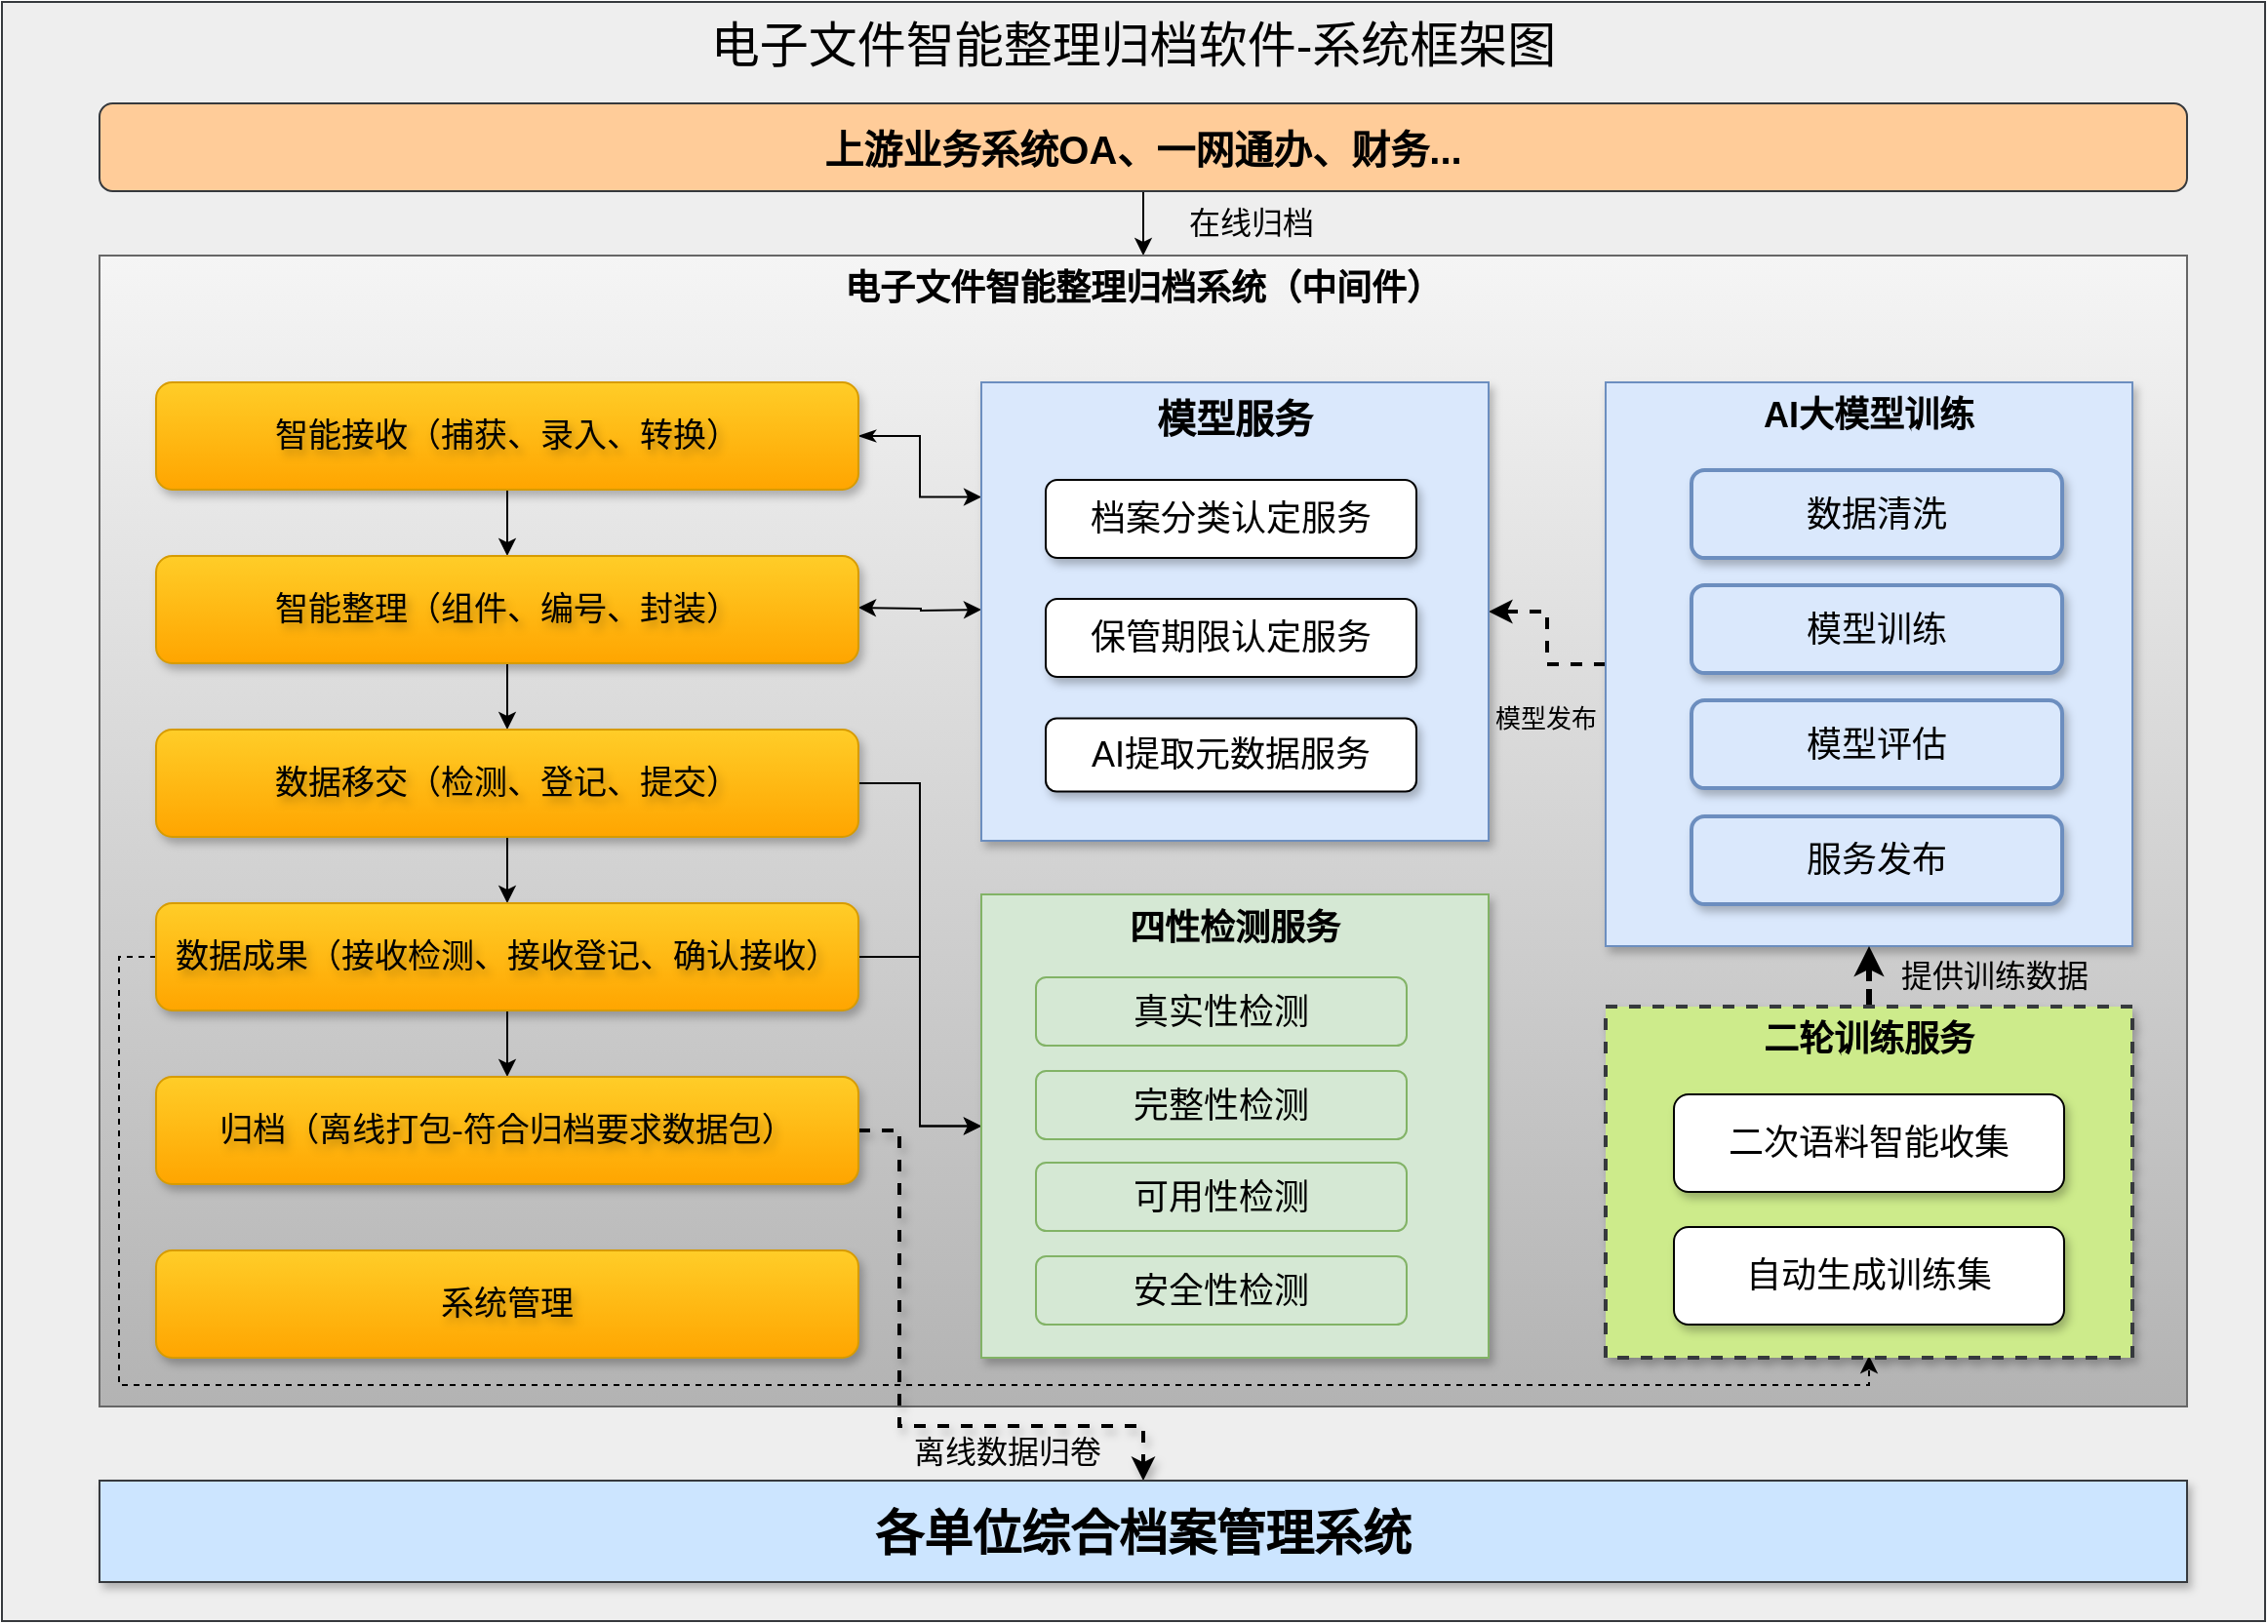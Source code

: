 <mxfile version="26.2.13">
  <diagram name="第 1 页" id="AttXs8X8qNsdA_xcT0oN">
    <mxGraphModel dx="2346" dy="840" grid="1" gridSize="10" guides="1" tooltips="1" connect="1" arrows="1" fold="1" page="1" pageScale="1" pageWidth="827" pageHeight="1169" math="0" shadow="0">
      <root>
        <mxCell id="0" />
        <mxCell id="1" parent="0" />
        <mxCell id="cdDNJKbi0CtiinLO9RGu-1" value="电子文件智能整理归档软件-系统框架图" style="rounded=0;whiteSpace=wrap;html=1;fillColor=#eeeeee;strokeColor=#36393d;verticalAlign=top;fontSize=25;fontFamily=Helvetica;textShadow=0;" vertex="1" parent="1">
          <mxGeometry x="-10" y="100" width="1160" height="830" as="geometry" />
        </mxCell>
        <mxCell id="B6yNbFnPn5yZVpr9wofR-37" style="edgeStyle=orthogonalEdgeStyle;rounded=0;orthogonalLoop=1;jettySize=auto;html=1;entryX=0.5;entryY=0;entryDx=0;entryDy=0;fontSize=18;" parent="1" source="B6yNbFnPn5yZVpr9wofR-1" target="B6yNbFnPn5yZVpr9wofR-2" edge="1">
          <mxGeometry relative="1" as="geometry" />
        </mxCell>
        <mxCell id="B6yNbFnPn5yZVpr9wofR-53" value="&lt;font style=&quot;font-size: 16px;&quot;&gt;在线归档&lt;/font&gt;" style="edgeLabel;html=1;align=center;verticalAlign=middle;resizable=0;points=[];labelBackgroundColor=none;" parent="B6yNbFnPn5yZVpr9wofR-37" vertex="1" connectable="0">
          <mxGeometry x="0.238" y="8" relative="1" as="geometry">
            <mxPoint x="47" y="1" as="offset" />
          </mxGeometry>
        </mxCell>
        <mxCell id="B6yNbFnPn5yZVpr9wofR-1" value="上游业务系统OA、一网通办、财务..." style="rounded=1;whiteSpace=wrap;html=1;fontSize=20;fillColor=#ffcc99;strokeColor=#36393d;fontStyle=1" parent="1" vertex="1">
          <mxGeometry x="40" y="152" width="1070" height="45" as="geometry" />
        </mxCell>
        <mxCell id="B6yNbFnPn5yZVpr9wofR-2" value="电子文件智能整理归档系统（中间件）" style="rounded=0;whiteSpace=wrap;html=1;verticalAlign=top;fontSize=18;fillColor=#f5f5f5;gradientColor=#b3b3b3;strokeColor=#666666;fontStyle=1;align=center;" parent="1" vertex="1">
          <mxGeometry x="40" y="230" width="1070" height="590" as="geometry" />
        </mxCell>
        <mxCell id="B6yNbFnPn5yZVpr9wofR-54" style="edgeStyle=orthogonalEdgeStyle;rounded=0;orthogonalLoop=1;jettySize=auto;html=1;entryX=0;entryY=0.25;entryDx=0;entryDy=0;startArrow=classicThin;startFill=1;" parent="1" source="B6yNbFnPn5yZVpr9wofR-4" target="B6yNbFnPn5yZVpr9wofR-23" edge="1">
          <mxGeometry relative="1" as="geometry" />
        </mxCell>
        <mxCell id="B6yNbFnPn5yZVpr9wofR-56" style="edgeStyle=orthogonalEdgeStyle;rounded=0;orthogonalLoop=1;jettySize=auto;html=1;entryX=0.5;entryY=0;entryDx=0;entryDy=0;" parent="1" source="B6yNbFnPn5yZVpr9wofR-4" target="B6yNbFnPn5yZVpr9wofR-5" edge="1">
          <mxGeometry relative="1" as="geometry" />
        </mxCell>
        <mxCell id="B6yNbFnPn5yZVpr9wofR-4" value="智能接收（捕获、录入、转换）" style="rounded=1;whiteSpace=wrap;html=1;fontSize=17;fillColor=#ffcd28;gradientColor=#ffa500;strokeColor=#d79b00;fontStyle=0;fontFamily=Verdana;shadow=1;textShadow=1;" parent="1" vertex="1">
          <mxGeometry x="69" y="295" width="360" height="55" as="geometry" />
        </mxCell>
        <mxCell id="B6yNbFnPn5yZVpr9wofR-51" style="edgeStyle=orthogonalEdgeStyle;rounded=0;orthogonalLoop=1;jettySize=auto;html=1;entryX=0;entryY=0.5;entryDx=0;entryDy=0;startArrow=classic;startFill=1;endArrow=classic;endFill=1;" parent="1" edge="1">
          <mxGeometry relative="1" as="geometry">
            <mxPoint x="429" y="410.484" as="sourcePoint" />
            <mxPoint x="492" y="411.5" as="targetPoint" />
          </mxGeometry>
        </mxCell>
        <mxCell id="B6yNbFnPn5yZVpr9wofR-57" value="" style="edgeStyle=orthogonalEdgeStyle;rounded=0;orthogonalLoop=1;jettySize=auto;html=1;" parent="1" source="B6yNbFnPn5yZVpr9wofR-5" target="B6yNbFnPn5yZVpr9wofR-6" edge="1">
          <mxGeometry relative="1" as="geometry" />
        </mxCell>
        <mxCell id="B6yNbFnPn5yZVpr9wofR-5" value="智能整理（组件、编号、封装）" style="rounded=1;whiteSpace=wrap;html=1;fontSize=17;fillColor=#ffcd28;gradientColor=#ffa500;strokeColor=#d79b00;fontStyle=0;fontFamily=Verdana;shadow=1;textShadow=1;" parent="1" vertex="1">
          <mxGeometry x="69" y="384" width="360" height="55" as="geometry" />
        </mxCell>
        <mxCell id="B6yNbFnPn5yZVpr9wofR-47" style="edgeStyle=orthogonalEdgeStyle;rounded=0;orthogonalLoop=1;jettySize=auto;html=1;entryX=0;entryY=0.5;entryDx=0;entryDy=0;" parent="1" source="B6yNbFnPn5yZVpr9wofR-6" target="B6yNbFnPn5yZVpr9wofR-32" edge="1">
          <mxGeometry relative="1" as="geometry" />
        </mxCell>
        <mxCell id="B6yNbFnPn5yZVpr9wofR-58" value="" style="edgeStyle=orthogonalEdgeStyle;rounded=0;orthogonalLoop=1;jettySize=auto;html=1;" parent="1" source="B6yNbFnPn5yZVpr9wofR-6" target="B6yNbFnPn5yZVpr9wofR-7" edge="1">
          <mxGeometry relative="1" as="geometry" />
        </mxCell>
        <mxCell id="B6yNbFnPn5yZVpr9wofR-6" value="数据移交（检测、登记、提交）" style="rounded=1;whiteSpace=wrap;html=1;fontSize=17;fillColor=#ffcd28;gradientColor=#ffa500;strokeColor=#d79b00;fontStyle=0;fontFamily=Verdana;shadow=1;textShadow=1;" parent="1" vertex="1">
          <mxGeometry x="69" y="473" width="360" height="55" as="geometry" />
        </mxCell>
        <mxCell id="B6yNbFnPn5yZVpr9wofR-48" style="edgeStyle=orthogonalEdgeStyle;rounded=0;orthogonalLoop=1;jettySize=auto;html=1;entryX=0;entryY=0.5;entryDx=0;entryDy=0;" parent="1" source="B6yNbFnPn5yZVpr9wofR-7" target="B6yNbFnPn5yZVpr9wofR-32" edge="1">
          <mxGeometry relative="1" as="geometry" />
        </mxCell>
        <mxCell id="B6yNbFnPn5yZVpr9wofR-59" value="" style="edgeStyle=orthogonalEdgeStyle;rounded=0;orthogonalLoop=1;jettySize=auto;html=1;" parent="1" source="B6yNbFnPn5yZVpr9wofR-7" target="B6yNbFnPn5yZVpr9wofR-8" edge="1">
          <mxGeometry relative="1" as="geometry" />
        </mxCell>
        <mxCell id="cdDNJKbi0CtiinLO9RGu-2" style="edgeStyle=orthogonalEdgeStyle;rounded=0;orthogonalLoop=1;jettySize=auto;html=1;entryX=0.5;entryY=1;entryDx=0;entryDy=0;exitX=0;exitY=0.5;exitDx=0;exitDy=0;dashed=1;" edge="1" parent="1" source="B6yNbFnPn5yZVpr9wofR-7">
          <mxGeometry relative="1" as="geometry">
            <mxPoint x="429" y="588.467" as="sourcePoint" />
            <mxPoint x="947" y="794" as="targetPoint" />
            <Array as="points">
              <mxPoint x="50" y="589" />
              <mxPoint x="50" y="809" />
              <mxPoint x="947" y="809" />
            </Array>
          </mxGeometry>
        </mxCell>
        <mxCell id="B6yNbFnPn5yZVpr9wofR-7" value="数据成果（接收检测、接收登记、确认接收）" style="rounded=1;whiteSpace=wrap;html=1;fontSize=17;fillColor=#ffcd28;gradientColor=#ffa500;strokeColor=#d79b00;fontStyle=0;fontFamily=Verdana;shadow=1;textShadow=1;" parent="1" vertex="1">
          <mxGeometry x="69" y="562" width="360" height="55" as="geometry" />
        </mxCell>
        <mxCell id="B6yNbFnPn5yZVpr9wofR-61" style="edgeStyle=orthogonalEdgeStyle;rounded=0;orthogonalLoop=1;jettySize=auto;html=1;entryX=0.5;entryY=0;entryDx=0;entryDy=0;dashed=1;strokeWidth=2;shadow=1;" parent="1" source="B6yNbFnPn5yZVpr9wofR-8" target="B6yNbFnPn5yZVpr9wofR-9" edge="1">
          <mxGeometry relative="1" as="geometry">
            <Array as="points">
              <mxPoint x="450" y="679" />
              <mxPoint x="450" y="830" />
              <mxPoint x="575" y="830" />
            </Array>
          </mxGeometry>
        </mxCell>
        <mxCell id="B6yNbFnPn5yZVpr9wofR-63" value="&lt;font&gt;离线数据归卷&lt;/font&gt;" style="edgeLabel;html=1;align=center;verticalAlign=middle;resizable=0;points=[];fontSize=16;labelBackgroundColor=none;" parent="B6yNbFnPn5yZVpr9wofR-61" vertex="1" connectable="0">
          <mxGeometry x="0.614" y="-1" relative="1" as="geometry">
            <mxPoint x="-35" y="12" as="offset" />
          </mxGeometry>
        </mxCell>
        <mxCell id="B6yNbFnPn5yZVpr9wofR-8" value="归档（离线打包-符合归档要求数据包）" style="rounded=1;whiteSpace=wrap;html=1;fontSize=17;fillColor=#ffcd28;gradientColor=#ffa500;strokeColor=#d79b00;fontStyle=0;fontFamily=Verdana;shadow=1;textShadow=1;" parent="1" vertex="1">
          <mxGeometry x="69" y="651" width="360" height="55" as="geometry" />
        </mxCell>
        <mxCell id="B6yNbFnPn5yZVpr9wofR-9" value="各单位综合档案管理系统" style="rounded=0;whiteSpace=wrap;html=1;fontSize=25;fillColor=#cce5ff;strokeColor=#36393d;fontStyle=1;shadow=1;" parent="1" vertex="1">
          <mxGeometry x="40" y="858" width="1070" height="52" as="geometry" />
        </mxCell>
        <mxCell id="B6yNbFnPn5yZVpr9wofR-46" style="edgeStyle=orthogonalEdgeStyle;rounded=0;orthogonalLoop=1;jettySize=auto;html=1;exitX=0;exitY=0.5;exitDx=0;exitDy=0;entryX=1;entryY=0.5;entryDx=0;entryDy=0;dashed=1;strokeWidth=2;strokeColor=#000000;" parent="1" source="B6yNbFnPn5yZVpr9wofR-10" target="B6yNbFnPn5yZVpr9wofR-23" edge="1">
          <mxGeometry relative="1" as="geometry">
            <Array as="points">
              <mxPoint x="782" y="439" />
              <mxPoint x="782" y="413" />
            </Array>
          </mxGeometry>
        </mxCell>
        <mxCell id="B6yNbFnPn5yZVpr9wofR-62" value="模型发布" style="edgeLabel;html=1;align=center;verticalAlign=middle;resizable=0;points=[];fontSize=13;labelBackgroundColor=none;" parent="B6yNbFnPn5yZVpr9wofR-46" vertex="1" connectable="0">
          <mxGeometry x="0.075" y="3" relative="1" as="geometry">
            <mxPoint x="2" y="44" as="offset" />
          </mxGeometry>
        </mxCell>
        <mxCell id="B6yNbFnPn5yZVpr9wofR-10" value="AI大模型训练" style="rounded=0;whiteSpace=wrap;html=1;verticalAlign=top;fontSize=18;shadow=1;fillColor=#dae8fc;strokeColor=#6c8ebf;fontStyle=1" parent="1" vertex="1">
          <mxGeometry x="812" y="295" width="270" height="289" as="geometry" />
        </mxCell>
        <mxCell id="B6yNbFnPn5yZVpr9wofR-12" value="数据清洗" style="rounded=1;whiteSpace=wrap;html=1;fontSize=18;shadow=1;fillColor=#dae8fc;strokeColor=#6c8ebf;textShadow=0;fontStyle=0;strokeWidth=2;" parent="1" vertex="1">
          <mxGeometry x="856" y="340" width="190" height="45" as="geometry" />
        </mxCell>
        <mxCell id="B6yNbFnPn5yZVpr9wofR-42" style="edgeStyle=orthogonalEdgeStyle;rounded=0;orthogonalLoop=1;jettySize=auto;html=1;entryX=0.5;entryY=1;entryDx=0;entryDy=0;dashed=1;strokeWidth=3;" parent="1" source="B6yNbFnPn5yZVpr9wofR-13" target="B6yNbFnPn5yZVpr9wofR-10" edge="1">
          <mxGeometry relative="1" as="geometry" />
        </mxCell>
        <mxCell id="cdDNJKbi0CtiinLO9RGu-3" value="提供训练数据" style="edgeLabel;html=1;align=center;verticalAlign=middle;resizable=0;points=[];labelBackgroundColor=none;fontSize=16;" vertex="1" connectable="0" parent="B6yNbFnPn5yZVpr9wofR-42">
          <mxGeometry x="-0.43" y="-3" relative="1" as="geometry">
            <mxPoint x="61" y="-2" as="offset" />
          </mxGeometry>
        </mxCell>
        <mxCell id="B6yNbFnPn5yZVpr9wofR-13" value="二轮训练服务" style="rounded=0;whiteSpace=wrap;html=1;verticalAlign=top;fontSize=18;shadow=1;fillColor=#cdeb8b;strokeColor=#36393d;fontStyle=1;dashed=1;strokeWidth=2;" parent="1" vertex="1">
          <mxGeometry x="812" y="615" width="270" height="180" as="geometry" />
        </mxCell>
        <mxCell id="B6yNbFnPn5yZVpr9wofR-16" value="系统管理" style="rounded=1;whiteSpace=wrap;html=1;fontSize=17;fillColor=#ffcd28;gradientColor=#ffa500;strokeColor=#d79b00;fontStyle=0;fontFamily=Verdana;shadow=1;textShadow=1;" parent="1" vertex="1">
          <mxGeometry x="69" y="740" width="360" height="55" as="geometry" />
        </mxCell>
        <mxCell id="B6yNbFnPn5yZVpr9wofR-18" value="模型训练" style="rounded=1;whiteSpace=wrap;html=1;fontSize=18;shadow=1;fillColor=#dae8fc;strokeColor=#6c8ebf;textShadow=0;fontStyle=0;strokeWidth=2;" parent="1" vertex="1">
          <mxGeometry x="856" y="399" width="190" height="45" as="geometry" />
        </mxCell>
        <mxCell id="B6yNbFnPn5yZVpr9wofR-19" value="模型评估" style="rounded=1;whiteSpace=wrap;html=1;fontSize=18;shadow=1;fillColor=#dae8fc;strokeColor=#6c8ebf;textShadow=0;fontStyle=0;strokeWidth=2;" parent="1" vertex="1">
          <mxGeometry x="856" y="458" width="190" height="45" as="geometry" />
        </mxCell>
        <mxCell id="B6yNbFnPn5yZVpr9wofR-20" value="服务发布" style="rounded=1;whiteSpace=wrap;html=1;fontSize=18;shadow=1;fillColor=#dae8fc;strokeColor=#6c8ebf;textShadow=0;fontStyle=0;strokeWidth=2;" parent="1" vertex="1">
          <mxGeometry x="856" y="517.5" width="190" height="45" as="geometry" />
        </mxCell>
        <mxCell id="B6yNbFnPn5yZVpr9wofR-23" value="模型服务" style="rounded=0;whiteSpace=wrap;html=1;verticalAlign=top;fontSize=20;shadow=1;fillColor=#dae8fc;strokeColor=#6c8ebf;fontStyle=1" parent="1" vertex="1">
          <mxGeometry x="492" y="295" width="260" height="235" as="geometry" />
        </mxCell>
        <mxCell id="B6yNbFnPn5yZVpr9wofR-24" value="档案分类认定服务" style="rounded=1;whiteSpace=wrap;html=1;fontSize=18;glass=0;shadow=1;" parent="1" vertex="1">
          <mxGeometry x="525" y="345" width="190" height="40" as="geometry" />
        </mxCell>
        <mxCell id="B6yNbFnPn5yZVpr9wofR-25" value="保管期限认定服务" style="rounded=1;whiteSpace=wrap;html=1;fontSize=18;glass=0;shadow=1;" parent="1" vertex="1">
          <mxGeometry x="525" y="406" width="190" height="40" as="geometry" />
        </mxCell>
        <mxCell id="B6yNbFnPn5yZVpr9wofR-26" value="AI提取元数据服务" style="rounded=1;whiteSpace=wrap;html=1;fontSize=18;glass=0;shadow=1;" parent="1" vertex="1">
          <mxGeometry x="525" y="467.25" width="190" height="37.5" as="geometry" />
        </mxCell>
        <mxCell id="B6yNbFnPn5yZVpr9wofR-29" value="二次语料智能收集" style="rounded=1;whiteSpace=wrap;html=1;fontSize=18;shadow=1;" parent="1" vertex="1">
          <mxGeometry x="847" y="660" width="200" height="50" as="geometry" />
        </mxCell>
        <mxCell id="B6yNbFnPn5yZVpr9wofR-30" value="自动生成训练集" style="rounded=1;whiteSpace=wrap;html=1;fontSize=18;shadow=1;" parent="1" vertex="1">
          <mxGeometry x="847" y="728" width="200" height="50" as="geometry" />
        </mxCell>
        <mxCell id="B6yNbFnPn5yZVpr9wofR-32" value="四性检测服务" style="rounded=0;whiteSpace=wrap;html=1;verticalAlign=top;fontSize=18;shadow=1;fillColor=#d5e8d4;strokeColor=#82b366;fontStyle=1" parent="1" vertex="1">
          <mxGeometry x="492" y="557.5" width="260" height="237.5" as="geometry" />
        </mxCell>
        <mxCell id="B6yNbFnPn5yZVpr9wofR-33" value="真实性检测" style="rounded=1;whiteSpace=wrap;html=1;fontSize=18;fillColor=#d5e8d4;strokeColor=#82b366;" parent="1" vertex="1">
          <mxGeometry x="520" y="600" width="190" height="35" as="geometry" />
        </mxCell>
        <mxCell id="B6yNbFnPn5yZVpr9wofR-34" value="完整性检测" style="rounded=1;whiteSpace=wrap;html=1;fontSize=18;fillColor=#d5e8d4;strokeColor=#82b366;" parent="1" vertex="1">
          <mxGeometry x="520" y="648" width="190" height="35" as="geometry" />
        </mxCell>
        <mxCell id="B6yNbFnPn5yZVpr9wofR-35" value="可用性检测" style="rounded=1;whiteSpace=wrap;html=1;fontSize=18;fillColor=#d5e8d4;strokeColor=#82b366;" parent="1" vertex="1">
          <mxGeometry x="520" y="695" width="190" height="35" as="geometry" />
        </mxCell>
        <mxCell id="B6yNbFnPn5yZVpr9wofR-36" value="安全性检测" style="rounded=1;whiteSpace=wrap;html=1;fontSize=18;fillColor=#d5e8d4;strokeColor=#82b366;" parent="1" vertex="1">
          <mxGeometry x="520" y="743" width="190" height="35" as="geometry" />
        </mxCell>
      </root>
    </mxGraphModel>
  </diagram>
</mxfile>
